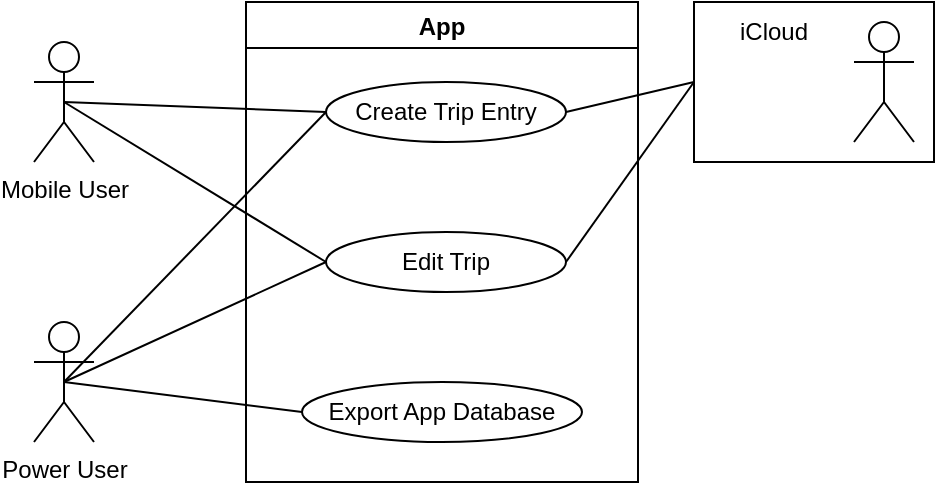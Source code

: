<mxfile version="15.4.0" type="device"><diagram id="Pzavj9bmsP1kXDsW_E_-" name="Page-1"><mxGraphModel dx="1406" dy="818" grid="1" gridSize="10" guides="1" tooltips="1" connect="1" arrows="1" fold="1" page="1" pageScale="1" pageWidth="827" pageHeight="1169" math="0" shadow="0"><root><mxCell id="0"/><mxCell id="1" parent="0"/><mxCell id="vsmwC0lVq4m9UXEnoCwy-1" value="App" style="swimlane;" vertex="1" parent="1"><mxGeometry x="316" y="100" width="196" height="240" as="geometry"/></mxCell><mxCell id="vsmwC0lVq4m9UXEnoCwy-2" value="Create Trip Entry" style="ellipse;whiteSpace=wrap;html=1;" vertex="1" parent="vsmwC0lVq4m9UXEnoCwy-1"><mxGeometry x="40" y="40" width="120" height="30" as="geometry"/></mxCell><mxCell id="vsmwC0lVq4m9UXEnoCwy-4" value="Edit Trip" style="ellipse;whiteSpace=wrap;html=1;" vertex="1" parent="vsmwC0lVq4m9UXEnoCwy-1"><mxGeometry x="40" y="115" width="120" height="30" as="geometry"/></mxCell><mxCell id="vsmwC0lVq4m9UXEnoCwy-3" value="Export App Database" style="ellipse;whiteSpace=wrap;html=1;" vertex="1" parent="vsmwC0lVq4m9UXEnoCwy-1"><mxGeometry x="28" y="190" width="140" height="30" as="geometry"/></mxCell><mxCell id="vsmwC0lVq4m9UXEnoCwy-13" style="rounded=0;orthogonalLoop=1;jettySize=auto;html=1;exitX=0.5;exitY=0.5;exitDx=0;exitDy=0;exitPerimeter=0;entryX=0;entryY=0.5;entryDx=0;entryDy=0;endArrow=none;endFill=0;" edge="1" parent="1" source="vsmwC0lVq4m9UXEnoCwy-5" target="vsmwC0lVq4m9UXEnoCwy-2"><mxGeometry relative="1" as="geometry"/></mxCell><mxCell id="vsmwC0lVq4m9UXEnoCwy-14" style="edgeStyle=none;rounded=0;orthogonalLoop=1;jettySize=auto;html=1;exitX=0.5;exitY=0.5;exitDx=0;exitDy=0;exitPerimeter=0;entryX=0;entryY=0.5;entryDx=0;entryDy=0;endArrow=none;endFill=0;" edge="1" parent="1" source="vsmwC0lVq4m9UXEnoCwy-5" target="vsmwC0lVq4m9UXEnoCwy-4"><mxGeometry relative="1" as="geometry"/></mxCell><mxCell id="vsmwC0lVq4m9UXEnoCwy-5" value="Mobile User" style="shape=umlActor;verticalLabelPosition=bottom;verticalAlign=top;html=1;outlineConnect=0;" vertex="1" parent="1"><mxGeometry x="210" y="120" width="30" height="60" as="geometry"/></mxCell><mxCell id="vsmwC0lVq4m9UXEnoCwy-15" style="edgeStyle=none;rounded=0;orthogonalLoop=1;jettySize=auto;html=1;exitX=0.5;exitY=0.5;exitDx=0;exitDy=0;exitPerimeter=0;entryX=0;entryY=0.5;entryDx=0;entryDy=0;endArrow=none;endFill=0;" edge="1" parent="1" source="vsmwC0lVq4m9UXEnoCwy-8" target="vsmwC0lVq4m9UXEnoCwy-2"><mxGeometry relative="1" as="geometry"/></mxCell><mxCell id="vsmwC0lVq4m9UXEnoCwy-16" style="edgeStyle=none;rounded=0;orthogonalLoop=1;jettySize=auto;html=1;exitX=0.5;exitY=0.5;exitDx=0;exitDy=0;exitPerimeter=0;entryX=0;entryY=0.5;entryDx=0;entryDy=0;endArrow=none;endFill=0;" edge="1" parent="1" source="vsmwC0lVq4m9UXEnoCwy-8" target="vsmwC0lVq4m9UXEnoCwy-4"><mxGeometry relative="1" as="geometry"/></mxCell><mxCell id="vsmwC0lVq4m9UXEnoCwy-17" style="edgeStyle=none;rounded=0;orthogonalLoop=1;jettySize=auto;html=1;exitX=0.5;exitY=0.5;exitDx=0;exitDy=0;exitPerimeter=0;entryX=0;entryY=0.5;entryDx=0;entryDy=0;endArrow=none;endFill=0;" edge="1" parent="1" source="vsmwC0lVq4m9UXEnoCwy-8" target="vsmwC0lVq4m9UXEnoCwy-3"><mxGeometry relative="1" as="geometry"/></mxCell><mxCell id="vsmwC0lVq4m9UXEnoCwy-8" value="Power User" style="shape=umlActor;verticalLabelPosition=bottom;verticalAlign=top;html=1;outlineConnect=0;" vertex="1" parent="1"><mxGeometry x="210" y="260" width="30" height="60" as="geometry"/></mxCell><mxCell id="vsmwC0lVq4m9UXEnoCwy-25" style="edgeStyle=none;rounded=0;orthogonalLoop=1;jettySize=auto;html=1;exitX=0;exitY=0.5;exitDx=0;exitDy=0;entryX=1;entryY=0.5;entryDx=0;entryDy=0;endArrow=none;endFill=0;" edge="1" parent="1" source="vsmwC0lVq4m9UXEnoCwy-22" target="vsmwC0lVq4m9UXEnoCwy-2"><mxGeometry relative="1" as="geometry"/></mxCell><mxCell id="vsmwC0lVq4m9UXEnoCwy-27" style="edgeStyle=none;rounded=0;orthogonalLoop=1;jettySize=auto;html=1;exitX=0;exitY=0.5;exitDx=0;exitDy=0;entryX=1;entryY=0.5;entryDx=0;entryDy=0;endArrow=none;endFill=0;" edge="1" parent="1" source="vsmwC0lVq4m9UXEnoCwy-22" target="vsmwC0lVq4m9UXEnoCwy-4"><mxGeometry relative="1" as="geometry"/></mxCell><mxCell id="vsmwC0lVq4m9UXEnoCwy-22" value="" style="rounded=0;whiteSpace=wrap;html=1;" vertex="1" parent="1"><mxGeometry x="540" y="100" width="120" height="80" as="geometry"/></mxCell><mxCell id="vsmwC0lVq4m9UXEnoCwy-23" value="iCloud" style="text;html=1;strokeColor=none;fillColor=none;align=center;verticalAlign=middle;whiteSpace=wrap;rounded=0;" vertex="1" parent="1"><mxGeometry x="550" y="100" width="60" height="30" as="geometry"/></mxCell><mxCell id="vsmwC0lVq4m9UXEnoCwy-24" value="" style="shape=umlActor;verticalLabelPosition=bottom;verticalAlign=top;html=1;outlineConnect=0;" vertex="1" parent="1"><mxGeometry x="620" y="110" width="30" height="60" as="geometry"/></mxCell></root></mxGraphModel></diagram></mxfile>